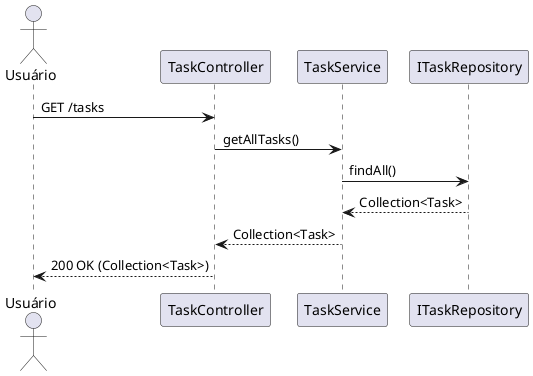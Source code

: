 @startuml diagrama_de_sequencia_001_getAllTasks
actor Usuário
Usuário -> TaskController: GET /tasks
TaskController -> TaskService: getAllTasks()
TaskService -> ITaskRepository: findAll()
ITaskRepository --> TaskService: Collection<Task>
TaskService --> TaskController: Collection<Task>
TaskController --> Usuário: 200 OK (Collection<Task>)
@enduml
